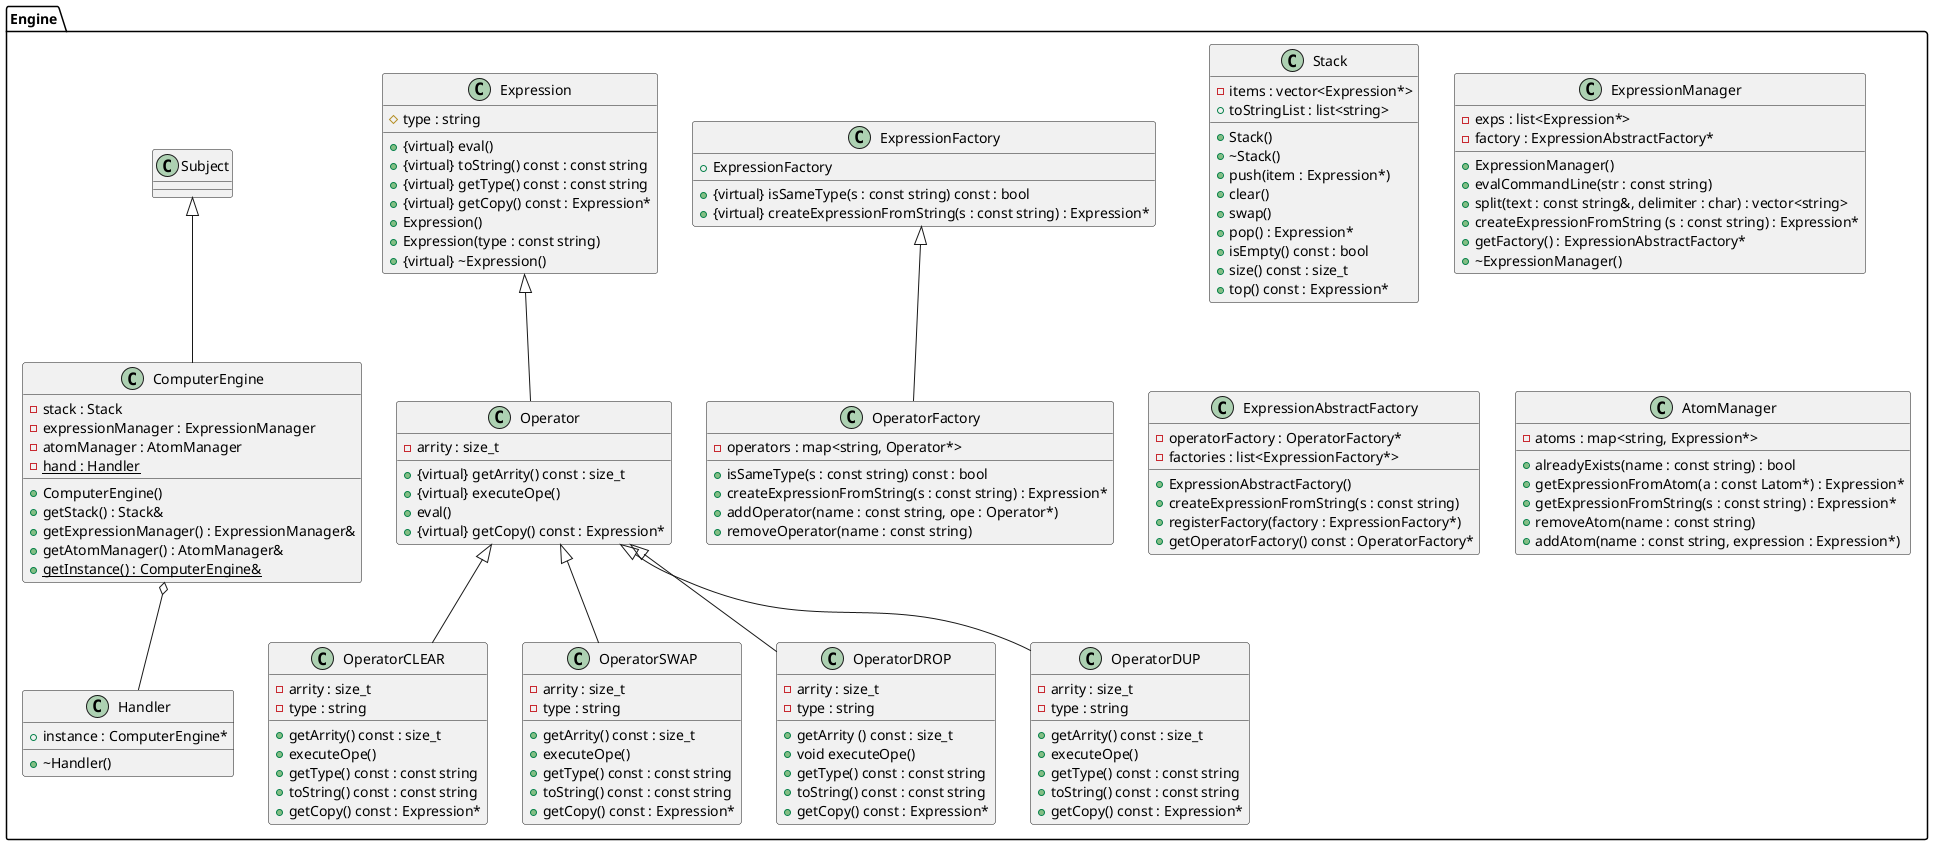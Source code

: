 @startuml
package Engine {

class ComputerEngine {
  - stack : Stack
  - expressionManager : ExpressionManager
  - atomManager : AtomManager
  - {static} hand : Handler
  + ComputerEngine()
  + getStack() : Stack&
  + getExpressionManager() : ExpressionManager&
  + getAtomManager() : AtomManager&
  + {static} getInstance() : ComputerEngine&
} 


class Handler{
  + instance : ComputerEngine*
  + ~Handler()
}

class Stack {
  - items : vector<Expression*>
  + Stack()
  + ~Stack()
  + push(item : Expression*)
  + clear()
  + swap()
  + pop() : Expression*
  + isEmpty() const : bool
  + size() const : size_t
  + top() const : Expression*
  + toStringList : list<string>
}


class ExpressionManager {
  - exps : list<Expression*>
  - factory : ExpressionAbstractFactory*
  + ExpressionManager()
  + evalCommandLine(str : const string)
  + split(text : const string&, delimiter : char) : vector<string>
  + createExpressionFromString (s : const string) : Expression*
  + getFactory() : ExpressionAbstractFactory*
  + ~ExpressionManager()
}

class ExpressionFactory {
  + ExpressionFactory
  + {virtual} isSameType(s : const string) const : bool
  + {virtual} createExpressionFromString(s : const string) : Expression*
}

class ExpressionAbstractFactory {
  - operatorFactory : OperatorFactory*
  - factories : list<ExpressionFactory*>
  + ExpressionAbstractFactory()
  + createExpressionFromString(s : const string)
  + registerFactory(factory : ExpressionFactory*)
  + getOperatorFactory() const : OperatorFactory*
}

class Expression {
  # type : string
  + {virtual} eval()
  + {virtual} toString() const : const string 
  + {virtual} getType() const : const string
  + {virtual} getCopy() const : Expression*
  + Expression()
  + Expression(type : const string)
  + {virtual} ~Expression()
}

class AtomManager {
  - atoms : map<string, Expression*> 
  + alreadyExists(name : const string) : bool
  + getExpressionFromAtom(a : const Latom*) : Expression*
  + getExpressionFromString(s : const string) : Expression*
  + removeAtom(name : const string)
  + addAtom(name : const string, expression : Expression*)
}

class Operator {
  - arrity : size_t
  + {virtual} getArrity() const : size_t
  + {virtual} executeOpe()
  + eval()
  + {virtual} getCopy() const : Expression*
}

class OperatorFactory {
  - operators : map<string, Operator*>
  + isSameType(s : const string) const : bool
  + createExpressionFromString(s : const string) : Expression*
  + addOperator(name : const string, ope : Operator*)
  + removeOperator(name : const string)
}

class OperatorCLEAR {
  - arrity : size_t
  - type : string
  + getArrity() const : size_t
  + executeOpe()
  + getType() const : const string
  + toString() const : const string
  + getCopy() const : Expression*
}

class OperatorSWAP {
  - arrity : size_t
  - type : string
  + getArrity() const : size_t
  + executeOpe()
  + getType() const : const string
  + toString() const : const string
  + getCopy() const : Expression*
}

class OperatorDROP {
  - arrity : size_t
  - type : string
  + getArrity () const : size_t
  + void executeOpe()
  + getType() const : const string
  + toString() const : const string
  + getCopy() const : Expression*
}

class OperatorDUP {
  - arrity : size_t
  - type : string
  + getArrity() const : size_t
  + executeOpe()
  + getType() const : const string
  + toString() const : const string
  + getCopy() const : Expression* 
}








Subject <|-- ComputerEngine
Expression <|-- Operator
ExpressionFactory <|-- OperatorFactory
Operator <|-- OperatorCLEAR
Operator <|-- OperatorSWAP
Operator <|-- OperatorDROP
Operator <|-- OperatorDUP

ComputerEngine o-- Handler
}
@enduml
